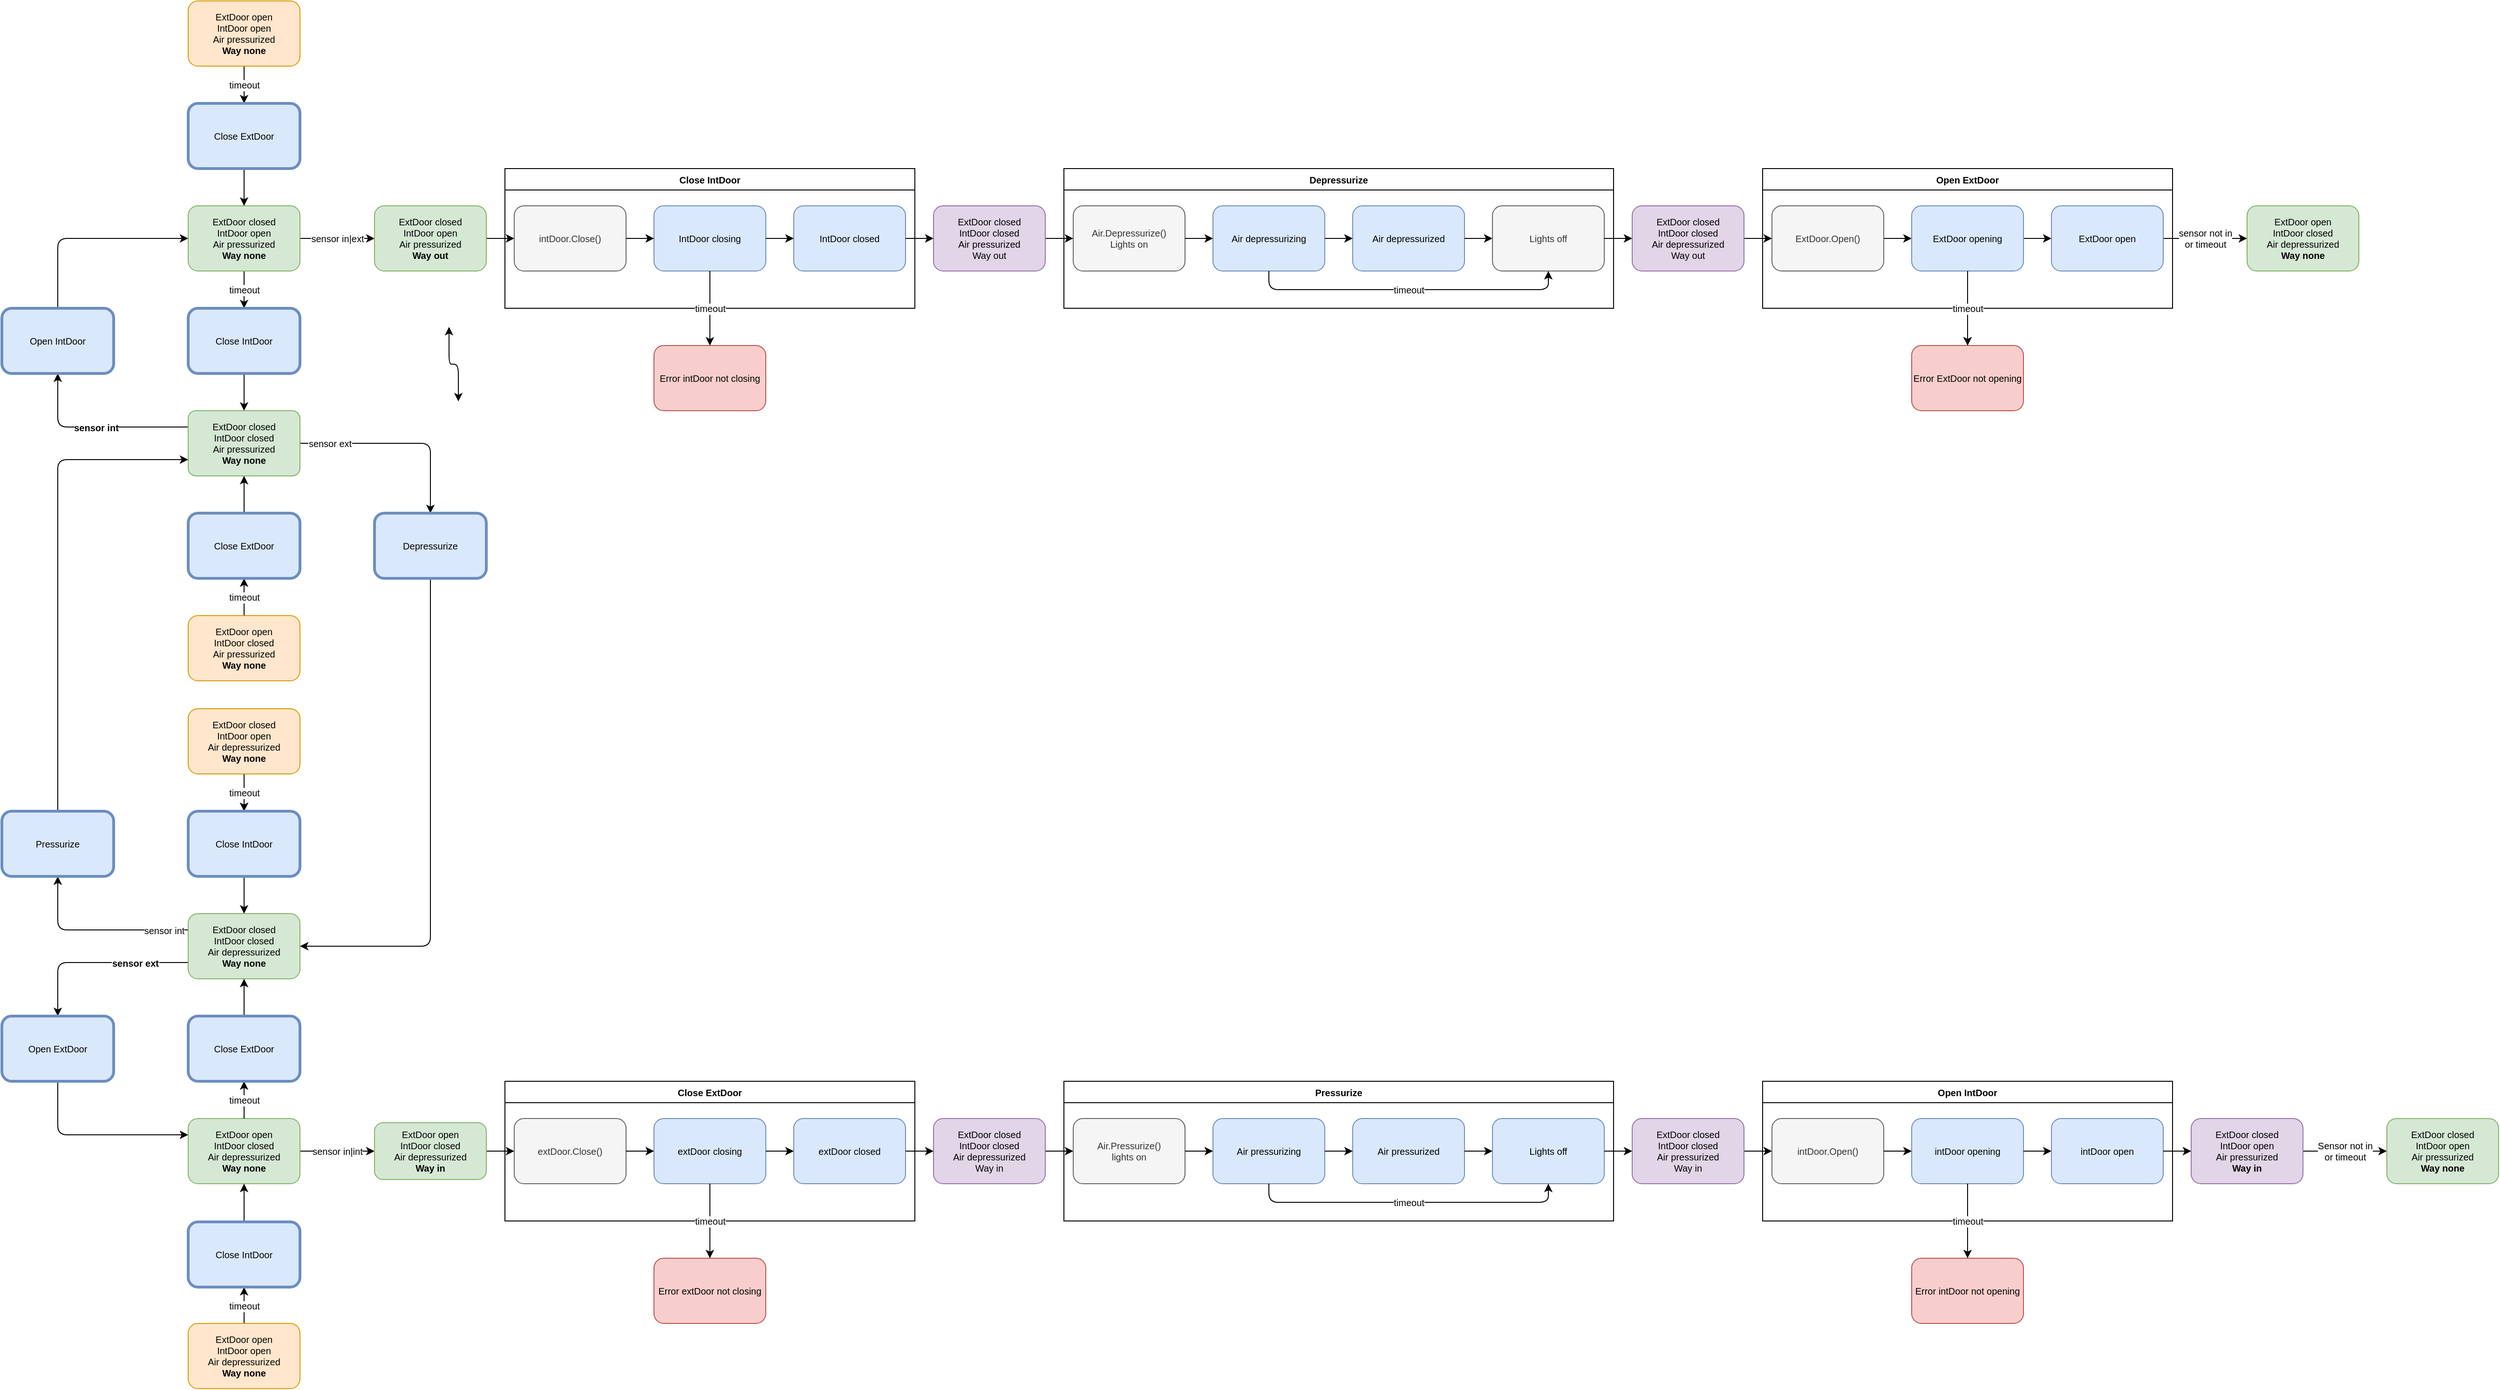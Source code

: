 <mxfile>
    <diagram id="YbJ1rBWKR_pdyxd1Jkg7" name="Page-1">
        <mxGraphModel dx="2795" dy="677" grid="1" gridSize="10" guides="1" tooltips="1" connect="1" arrows="1" fold="1" page="1" pageScale="1" pageWidth="1600" pageHeight="900" math="0" shadow="0">
            <root>
                <mxCell id="0"/>
                <mxCell id="1" parent="0"/>
                <mxCell id="242" value="timeout" style="edgeStyle=none;html=1;strokeColor=default;fontSize=10;startArrow=none;startFill=0;" edge="1" parent="1" source="2" target="241">
                    <mxGeometry relative="1" as="geometry"/>
                </mxCell>
                <mxCell id="245" value="&lt;span&gt;sensor in|ext&lt;/span&gt;" style="edgeStyle=orthogonalEdgeStyle;html=1;entryX=0;entryY=0.5;entryDx=0;entryDy=0;strokeColor=default;fontSize=10;startArrow=none;startFill=0;fontStyle=0" edge="1" parent="1" source="2" target="82">
                    <mxGeometry relative="1" as="geometry"/>
                </mxCell>
                <mxCell id="2" value="ExtDoor closed&lt;br style=&quot;font-size: 10px;&quot;&gt;IntDoor open&lt;br style=&quot;font-size: 10px;&quot;&gt;Air pressurized&lt;br&gt;&lt;b&gt;Way none&lt;/b&gt;" style="rounded=1;whiteSpace=wrap;html=1;fillColor=#d5e8d4;strokeColor=#82b366;fontSize=10;" vertex="1" parent="1">
                    <mxGeometry x="40" y="270" width="120" height="70" as="geometry"/>
                </mxCell>
                <mxCell id="197" value="sensor int" style="edgeStyle=orthogonalEdgeStyle;html=1;fontSize=10;startArrow=none;startFill=0;elbow=vertical;entryX=0.5;entryY=1;entryDx=0;entryDy=0;exitX=0;exitY=0.25;exitDx=0;exitDy=0;fontStyle=1" edge="1" parent="1" source="3" target="233">
                    <mxGeometry relative="1" as="geometry"/>
                </mxCell>
                <mxCell id="199" value="sensor ext" style="edgeStyle=orthogonalEdgeStyle;html=1;exitX=1;exitY=0.5;exitDx=0;exitDy=0;fontSize=10;startArrow=none;startFill=0;" edge="1" parent="1" source="3" target="232">
                    <mxGeometry x="-0.701" relative="1" as="geometry">
                        <mxPoint as="offset"/>
                    </mxGeometry>
                </mxCell>
                <mxCell id="3" value="ExtDoor closed&lt;br style=&quot;font-size: 10px;&quot;&gt;IntDoor closed&lt;br style=&quot;font-size: 10px;&quot;&gt;Air pressurized&lt;br&gt;&lt;b style=&quot;border-color: var(--border-color);&quot;&gt;Way none&lt;/b&gt;" style="rounded=1;whiteSpace=wrap;html=1;fillColor=#d5e8d4;strokeColor=#82b366;fontSize=10;arcSize=12;" vertex="1" parent="1">
                    <mxGeometry x="40" y="490" width="120" height="70" as="geometry"/>
                </mxCell>
                <mxCell id="201" value="sensor int" style="edgeStyle=orthogonalEdgeStyle;html=1;exitX=0;exitY=0.25;exitDx=0;exitDy=0;fontSize=10;startArrow=none;startFill=0;" edge="1" parent="1" source="4" target="222">
                    <mxGeometry x="-0.736" relative="1" as="geometry">
                        <mxPoint as="offset"/>
                    </mxGeometry>
                </mxCell>
                <mxCell id="202" value="sensor ext" style="edgeStyle=orthogonalEdgeStyle;html=1;fontSize=10;startArrow=none;startFill=0;exitX=0;exitY=0.75;exitDx=0;exitDy=0;fontStyle=1" edge="1" parent="1" source="4" target="225">
                    <mxGeometry x="-0.418" relative="1" as="geometry">
                        <mxPoint as="offset"/>
                    </mxGeometry>
                </mxCell>
                <mxCell id="4" value="ExtDoor closed&lt;br style=&quot;font-size: 10px;&quot;&gt;IntDoor closed&lt;br style=&quot;font-size: 10px;&quot;&gt;Air depressurized&lt;br&gt;&lt;b style=&quot;border-color: var(--border-color);&quot;&gt;Way none&lt;/b&gt;" style="rounded=1;whiteSpace=wrap;html=1;fillColor=#d5e8d4;strokeColor=#82b366;fontSize=10;" vertex="1" parent="1">
                    <mxGeometry x="40" y="1030" width="120" height="70" as="geometry"/>
                </mxCell>
                <mxCell id="158" value="&lt;span&gt;sensor in|int&lt;/span&gt;" style="html=1;fontSize=10;startArrow=none;startFill=0;elbow=vertical;edgeStyle=orthogonalEdgeStyle;fontStyle=0" edge="1" parent="1" source="5" target="156">
                    <mxGeometry relative="1" as="geometry">
                        <mxPoint x="220" y="1220" as="targetPoint"/>
                    </mxGeometry>
                </mxCell>
                <mxCell id="5" value="ExtDoor open&lt;br style=&quot;font-size: 10px;&quot;&gt;IntDoor closed&lt;br style=&quot;font-size: 10px;&quot;&gt;Air depressurized&lt;br&gt;&lt;b&gt;Way none&lt;/b&gt;" style="rounded=1;whiteSpace=wrap;html=1;fillColor=#d5e8d4;strokeColor=#82b366;fontSize=10;" vertex="1" parent="1">
                    <mxGeometry x="40" y="1250" width="120" height="70" as="geometry"/>
                </mxCell>
                <mxCell id="249" value="timeout" style="edgeStyle=orthogonalEdgeStyle;html=1;strokeColor=default;fontSize=10;startArrow=none;startFill=0;" edge="1" parent="1" source="6" target="248">
                    <mxGeometry relative="1" as="geometry"/>
                </mxCell>
                <mxCell id="6" value="ExtDoor open&lt;br style=&quot;font-size: 10px;&quot;&gt;IntDoor open&lt;br style=&quot;font-size: 10px;&quot;&gt;Air depressurized&lt;br&gt;&lt;b&gt;Way none&lt;/b&gt;" style="rounded=1;whiteSpace=wrap;html=1;fillColor=#ffe6cc;strokeColor=#d79b00;fontSize=10;" vertex="1" parent="1">
                    <mxGeometry x="40" y="1470" width="120" height="70" as="geometry"/>
                </mxCell>
                <mxCell id="257" value="timeout" style="edgeStyle=orthogonalEdgeStyle;html=1;strokeColor=default;fontSize=10;startArrow=none;startFill=0;elbow=vertical;" edge="1" parent="1" source="7" target="256">
                    <mxGeometry relative="1" as="geometry"/>
                </mxCell>
                <mxCell id="7" value="ExtDoor open&lt;br style=&quot;font-size: 10px;&quot;&gt;IntDoor closed&lt;br style=&quot;font-size: 10px;&quot;&gt;Air pressurized&lt;br&gt;&lt;b style=&quot;border-color: var(--border-color);&quot;&gt;Way none&lt;/b&gt;" style="rounded=1;whiteSpace=wrap;html=1;fillColor=#ffe6cc;strokeColor=#d79b00;fontSize=10;" vertex="1" parent="1">
                    <mxGeometry x="40" y="710" width="120" height="70" as="geometry"/>
                </mxCell>
                <mxCell id="260" value="" style="edgeStyle=orthogonalEdgeStyle;html=1;strokeColor=default;fontSize=10;startArrow=none;startFill=0;elbow=vertical;" edge="1" parent="1" source="9" target="259">
                    <mxGeometry relative="1" as="geometry"/>
                </mxCell>
                <mxCell id="295" value="timeout" style="edgeStyle=none;html=1;strokeColor=default;fontSize=10;startArrow=none;startFill=0;elbow=vertical;" edge="1" parent="1" source="9" target="259">
                    <mxGeometry relative="1" as="geometry"/>
                </mxCell>
                <mxCell id="9" value="ExtDoor closed&lt;br style=&quot;font-size: 10px;&quot;&gt;IntDoor open&lt;br style=&quot;font-size: 10px;&quot;&gt;Air depressurized&lt;br&gt;&lt;b style=&quot;border-color: var(--border-color);&quot;&gt;Way none&lt;/b&gt;" style="rounded=1;whiteSpace=wrap;html=1;fillColor=#ffe6cc;strokeColor=#d79b00;fontSize=10;" vertex="1" parent="1">
                    <mxGeometry x="40" y="810" width="120" height="70" as="geometry"/>
                </mxCell>
                <mxCell id="252" value="timeout" style="edgeStyle=orthogonalEdgeStyle;html=1;strokeColor=default;fontSize=10;startArrow=none;startFill=0;" edge="1" parent="1" source="10" target="251">
                    <mxGeometry relative="1" as="geometry"/>
                </mxCell>
                <mxCell id="10" value="ExtDoor open&lt;br style=&quot;font-size: 10px;&quot;&gt;IntDoor open&lt;br style=&quot;font-size: 10px;&quot;&gt;Air pressurized&lt;br&gt;&lt;b style=&quot;border-color: var(--border-color);&quot;&gt;Way none&lt;/b&gt;" style="rounded=1;whiteSpace=wrap;html=1;fillColor=#ffe6cc;strokeColor=#d79b00;fontSize=10;" vertex="1" parent="1">
                    <mxGeometry x="40" y="50" width="120" height="70" as="geometry"/>
                </mxCell>
                <mxCell id="90" style="edgeStyle=elbowEdgeStyle;elbow=vertical;html=1;fontSize=10;" edge="1" parent="1" source="14">
                    <mxGeometry relative="1" as="geometry">
                        <mxPoint x="320" y="310" as="targetPoint"/>
                    </mxGeometry>
                </mxCell>
                <mxCell id="94" value="" style="edgeStyle=elbowEdgeStyle;elbow=vertical;html=1;fontSize=10;startArrow=classic;startFill=1;" edge="1" parent="1" target="14">
                    <mxGeometry relative="1" as="geometry">
                        <mxPoint x="320" y="310" as="sourcePoint"/>
                    </mxGeometry>
                </mxCell>
                <mxCell id="86" style="edgeStyle=elbowEdgeStyle;html=1;fontSize=10;" edge="1" parent="1" source="82" target="71">
                    <mxGeometry relative="1" as="geometry"/>
                </mxCell>
                <mxCell id="82" value="ExtDoor closed&lt;br style=&quot;border-color: var(--border-color);&quot;&gt;IntDoor open&lt;br style=&quot;border-color: var(--border-color);&quot;&gt;Air pressurized&lt;br&gt;&lt;b&gt;Way out&lt;/b&gt;" style="rounded=1;whiteSpace=wrap;html=1;fillColor=#d5e8d4;strokeColor=#82b366;fontSize=10;" vertex="1" parent="1">
                    <mxGeometry x="240" y="270" width="120" height="70" as="geometry"/>
                </mxCell>
                <mxCell id="96" value="" style="edgeStyle=elbowEdgeStyle;elbow=vertical;html=1;fontSize=10;startArrow=classic;startFill=1;" edge="1" parent="1" source="15">
                    <mxGeometry relative="1" as="geometry">
                        <mxPoint x="330" y="480" as="sourcePoint"/>
                        <mxPoint x="320" y="400" as="targetPoint"/>
                    </mxGeometry>
                </mxCell>
                <mxCell id="115" value="sensor not in&lt;br&gt;or timeout" style="edgeStyle=elbowEdgeStyle;elbow=vertical;html=1;fontSize=10;startArrow=none;startFill=0;" edge="1" parent="1" source="110" target="114">
                    <mxGeometry relative="1" as="geometry"/>
                </mxCell>
                <mxCell id="114" value="ExtDoor open&lt;br style=&quot;border-color: var(--border-color);&quot;&gt;IntDoor closed&lt;br style=&quot;border-color: var(--border-color);&quot;&gt;Air depressurized&lt;br style=&quot;border-color: var(--border-color);&quot;&gt;&lt;b style=&quot;border-color: var(--border-color);&quot;&gt;Way none&lt;/b&gt;" style="rounded=1;whiteSpace=wrap;html=1;fillColor=#d5e8d4;strokeColor=#82b366;fontSize=10;" vertex="1" parent="1">
                    <mxGeometry x="2250" y="270" width="120" height="70" as="geometry"/>
                </mxCell>
                <mxCell id="195" value="" style="edgeStyle=orthogonalEdgeStyle;html=1;fontSize=10;startArrow=none;startFill=0;elbow=vertical;" edge="1" parent="1" source="156" target="162">
                    <mxGeometry relative="1" as="geometry"/>
                </mxCell>
                <mxCell id="156" value="ExtDoor open&lt;br style=&quot;border-color: var(--border-color);&quot;&gt;IntDoor closed&lt;br style=&quot;border-color: var(--border-color);&quot;&gt;Air depressurized&lt;br style=&quot;border-color: var(--border-color);&quot;&gt;&lt;b&gt;Way in&lt;/b&gt;" style="rounded=1;whiteSpace=wrap;html=1;fillColor=#d5e8d4;strokeColor=#82b366;fontSize=10;" vertex="1" parent="1">
                    <mxGeometry x="240" y="1254.5" width="120" height="61" as="geometry"/>
                </mxCell>
                <mxCell id="181" value="&lt;span style=&quot;background-color: rgb(251, 251, 251);&quot;&gt;Sensor not in&lt;br&gt;or timeout&lt;br&gt;&lt;/span&gt;" style="elbow=vertical;html=1;fontSize=10;startArrow=none;startFill=0;entryX=0;entryY=0.5;entryDx=0;entryDy=0;exitX=1;exitY=0.5;exitDx=0;exitDy=0;" edge="1" source="184" target="292" parent="1">
                    <mxGeometry relative="1" as="geometry"/>
                </mxCell>
                <mxCell id="184" value="ExtDoor closed&lt;br style=&quot;border-color: var(--border-color);&quot;&gt;IntDoor open&lt;br style=&quot;border-color: var(--border-color);&quot;&gt;Air pressurized&lt;br style=&quot;border-color: var(--border-color);&quot;&gt;&lt;b style=&quot;border-color: var(--border-color);&quot;&gt;Way in&lt;/b&gt;" style="rounded=1;whiteSpace=wrap;html=1;fillColor=#e1d5e7;strokeColor=#9673a6;fontSize=10;" vertex="1" parent="1">
                    <mxGeometry x="2190" y="1250" width="120" height="70" as="geometry"/>
                </mxCell>
                <mxCell id="205" value="timeout" style="edgeStyle=orthogonalEdgeStyle;html=1;fontSize=10;startArrow=none;startFill=0;elbow=vertical;" edge="1" parent="1" source="5" target="210">
                    <mxGeometry relative="1" as="geometry">
                        <mxPoint x="100" y="1230" as="sourcePoint"/>
                        <mxPoint x="250" y="1260.043" as="targetPoint"/>
                        <Array as="points"/>
                    </mxGeometry>
                </mxCell>
                <mxCell id="209" value="" style="edgeStyle=elbowEdgeStyle;elbow=vertical;html=1;fontSize=10;startArrow=none;startFill=0;" edge="1" source="210" target="4" parent="1">
                    <mxGeometry relative="1" as="geometry">
                        <mxPoint x="930" y="1520" as="targetPoint"/>
                    </mxGeometry>
                </mxCell>
                <mxCell id="210" value="Close ExtDoor" style="rounded=1;whiteSpace=wrap;html=1;fillColor=#dae8fc;strokeColor=#6c8ebf;fontSize=10;strokeWidth=3;perimeterSpacing=0;glass=0;shadow=0;" vertex="1" parent="1">
                    <mxGeometry x="40" y="1140" width="120" height="70" as="geometry"/>
                </mxCell>
                <mxCell id="211" value="" style="edgeStyle=elbowEdgeStyle;elbow=vertical;html=1;fontSize=10;startArrow=none;startFill=0;" edge="1" target="213" parent="1">
                    <mxGeometry relative="1" as="geometry">
                        <mxPoint x="690" y="1165.263" as="sourcePoint"/>
                    </mxGeometry>
                </mxCell>
                <mxCell id="268" style="edgeStyle=orthogonalEdgeStyle;html=1;exitX=0.5;exitY=0;exitDx=0;exitDy=0;entryX=0;entryY=0.75;entryDx=0;entryDy=0;strokeColor=default;fontSize=10;startArrow=none;startFill=0;elbow=vertical;" edge="1" parent="1" source="222" target="3">
                    <mxGeometry relative="1" as="geometry"/>
                </mxCell>
                <mxCell id="222" value="&lt;span&gt;Pressurize&lt;/span&gt;" style="rounded=1;whiteSpace=wrap;html=1;fillColor=#dae8fc;strokeColor=#6c8ebf;fontSize=10;fontStyle=0;strokeWidth=3;perimeterSpacing=0;" vertex="1" parent="1">
                    <mxGeometry x="-160" y="920" width="120" height="70" as="geometry"/>
                </mxCell>
                <mxCell id="227" value="" style="edgeStyle=orthogonalEdgeStyle;html=1;fontSize=10;startArrow=none;startFill=0;exitX=0.5;exitY=1;exitDx=0;exitDy=0;entryX=0;entryY=0.25;entryDx=0;entryDy=0;" edge="1" parent="1" source="225" target="5">
                    <mxGeometry relative="1" as="geometry"/>
                </mxCell>
                <mxCell id="225" value="Open ExtDoor" style="rounded=1;whiteSpace=wrap;html=1;fillColor=#dae8fc;strokeColor=#6c8ebf;fontSize=10;strokeWidth=3;perimeterSpacing=0;" vertex="1" parent="1">
                    <mxGeometry x="-160" y="1140" width="120" height="70" as="geometry"/>
                </mxCell>
                <mxCell id="231" value="Open ExtDoor" style="swimlane;whiteSpace=wrap;html=1;fontSize=10;" vertex="1" parent="1">
                    <mxGeometry x="1730" y="230" width="440" height="150" as="geometry">
                        <mxRectangle x="1320" y="225" width="110" height="30" as="alternateBounds"/>
                    </mxGeometry>
                </mxCell>
                <mxCell id="112" value="" style="edgeStyle=elbowEdgeStyle;elbow=vertical;html=1;fontSize=10;startArrow=none;startFill=0;" edge="1" parent="231" source="108" target="109">
                    <mxGeometry relative="1" as="geometry"/>
                </mxCell>
                <mxCell id="113" value="" style="edgeStyle=elbowEdgeStyle;elbow=vertical;html=1;fontSize=10;startArrow=none;startFill=0;" edge="1" parent="231" source="109" target="110">
                    <mxGeometry relative="1" as="geometry"/>
                </mxCell>
                <mxCell id="108" value="ExtDoor.Open()" style="rounded=1;whiteSpace=wrap;html=1;fillColor=#f5f5f5;strokeColor=#666666;fontSize=10;fontColor=#333333;" vertex="1" parent="231">
                    <mxGeometry x="10" y="40" width="120" height="70" as="geometry"/>
                </mxCell>
                <mxCell id="276" value="" style="edgeStyle=orthogonalEdgeStyle;html=1;strokeColor=default;fontSize=10;startArrow=none;startFill=0;elbow=vertical;" edge="1" parent="231" source="109" target="145">
                    <mxGeometry relative="1" as="geometry"/>
                </mxCell>
                <mxCell id="109" value="ExtDoor opening" style="rounded=1;whiteSpace=wrap;html=1;fillColor=#dae8fc;strokeColor=#6c8ebf;fontSize=10;" vertex="1" parent="231">
                    <mxGeometry x="160" y="40" width="120" height="70" as="geometry"/>
                </mxCell>
                <mxCell id="110" value="ExtDoor open" style="rounded=1;whiteSpace=wrap;html=1;fillColor=#dae8fc;strokeColor=#6c8ebf;fontSize=10;" vertex="1" parent="231">
                    <mxGeometry x="310" y="40" width="120" height="70" as="geometry"/>
                </mxCell>
                <mxCell id="145" value="Error ExtDoor not opening" style="rounded=1;whiteSpace=wrap;html=1;fillColor=#f8cecc;strokeColor=#b85450;fontSize=10;" vertex="1" parent="231">
                    <mxGeometry x="160" y="190" width="120" height="70" as="geometry"/>
                </mxCell>
                <mxCell id="146" value="timeout" style="edgeStyle=orthogonalEdgeStyle;html=1;fontSize=10;startArrow=none;startFill=0;elbow=vertical;" edge="1" parent="231" source="109" target="145">
                    <mxGeometry relative="1" as="geometry"/>
                </mxCell>
                <mxCell id="267" style="edgeStyle=orthogonalEdgeStyle;html=1;exitX=0.5;exitY=1;exitDx=0;exitDy=0;entryX=1;entryY=0.5;entryDx=0;entryDy=0;strokeColor=default;fontSize=10;startArrow=none;startFill=0;elbow=vertical;" edge="1" parent="1" source="232" target="4">
                    <mxGeometry relative="1" as="geometry"/>
                </mxCell>
                <mxCell id="232" value="Depressurize" style="rounded=1;whiteSpace=wrap;html=1;fillColor=#d5e8d4;strokeColor=#82b366;fontSize=10;" vertex="1" parent="1">
                    <mxGeometry x="240" y="600" width="120" height="70" as="geometry"/>
                </mxCell>
                <mxCell id="235" style="edgeStyle=orthogonalEdgeStyle;html=1;exitX=0.5;exitY=0;exitDx=0;exitDy=0;entryX=0;entryY=0.5;entryDx=0;entryDy=0;strokeColor=default;fontSize=10;startArrow=none;startFill=0;" edge="1" parent="1" source="233" target="2">
                    <mxGeometry relative="1" as="geometry"/>
                </mxCell>
                <mxCell id="233" value="&lt;span&gt;Open IntDoor&lt;/span&gt;" style="rounded=1;whiteSpace=wrap;html=1;fillColor=#d5e8d4;strokeColor=#82b366;fontSize=10;fontStyle=0" vertex="1" parent="1">
                    <mxGeometry x="-160" y="380" width="120" height="70" as="geometry"/>
                </mxCell>
                <mxCell id="236" value="Open IntDoor" style="swimlane;whiteSpace=wrap;html=1;fontSize=10;" vertex="1" parent="1">
                    <mxGeometry x="1730" y="1210" width="440" height="150" as="geometry">
                        <mxRectangle x="1480" y="1210" width="100" height="30" as="alternateBounds"/>
                    </mxGeometry>
                </mxCell>
                <mxCell id="177" value="intDoor.Open()" style="rounded=1;whiteSpace=wrap;html=1;fontSize=10;fillColor=#f5f5f5;fontColor=#333333;strokeColor=#666666;" vertex="1" parent="236">
                    <mxGeometry x="10" y="40" width="120" height="70" as="geometry"/>
                </mxCell>
                <mxCell id="180" value="intDoor opening" style="rounded=1;whiteSpace=wrap;html=1;fillColor=#dae8fc;strokeColor=#6c8ebf;fontSize=10;" vertex="1" parent="236">
                    <mxGeometry x="160" y="40" width="120" height="70" as="geometry"/>
                </mxCell>
                <mxCell id="183" value="intDoor open" style="rounded=1;whiteSpace=wrap;html=1;fillColor=#dae8fc;strokeColor=#6c8ebf;fontSize=10;" vertex="1" parent="236">
                    <mxGeometry x="310" y="40" width="120" height="70" as="geometry"/>
                </mxCell>
                <mxCell id="193" value="Error intDoor not opening" style="rounded=1;whiteSpace=wrap;html=1;fillColor=#f8cecc;strokeColor=#b85450;fontSize=10;" vertex="1" parent="236">
                    <mxGeometry x="160" y="190" width="120" height="70" as="geometry"/>
                </mxCell>
                <mxCell id="176" value="" style="edgeStyle=elbowEdgeStyle;elbow=vertical;html=1;fontSize=10;startArrow=none;startFill=0;" edge="1" source="177" target="180" parent="236">
                    <mxGeometry relative="1" as="geometry"/>
                </mxCell>
                <mxCell id="178" value="" style="edgeStyle=elbowEdgeStyle;elbow=vertical;html=1;fontSize=10;startArrow=none;startFill=0;" edge="1" source="180" target="183" parent="236">
                    <mxGeometry relative="1" as="geometry"/>
                </mxCell>
                <mxCell id="179" value="timeout" style="html=1;fontSize=10;startArrow=none;startFill=0;elbow=vertical;" edge="1" source="180" target="193" parent="236">
                    <mxGeometry relative="1" as="geometry"/>
                </mxCell>
                <mxCell id="240" value="Close ExtDoor" style="swimlane;whiteSpace=wrap;html=1;fontSize=10;" vertex="1" parent="1">
                    <mxGeometry x="380" y="1210" width="440" height="150" as="geometry">
                        <mxRectangle x="410" y="1210" width="110" height="30" as="alternateBounds"/>
                    </mxGeometry>
                </mxCell>
                <mxCell id="162" value="extDoor.Close()" style="rounded=1;whiteSpace=wrap;html=1;fillColor=#f5f5f5;strokeColor=#666666;fontSize=10;fontColor=#333333;" vertex="1" parent="240">
                    <mxGeometry x="10" y="40" width="120" height="70" as="geometry"/>
                </mxCell>
                <mxCell id="165" value="extDoor closing" style="rounded=1;whiteSpace=wrap;html=1;fillColor=#dae8fc;strokeColor=#6c8ebf;fontSize=10;" vertex="1" parent="240">
                    <mxGeometry x="160" y="40" width="120" height="70" as="geometry"/>
                </mxCell>
                <mxCell id="167" value="extDoor closed" style="rounded=1;whiteSpace=wrap;html=1;fillColor=#dae8fc;strokeColor=#6c8ebf;fontSize=10;" vertex="1" parent="240">
                    <mxGeometry x="310" y="40" width="120" height="70" as="geometry"/>
                </mxCell>
                <mxCell id="160" value="" style="edgeStyle=elbowEdgeStyle;elbow=vertical;html=1;fontSize=10;startArrow=none;startFill=0;" edge="1" source="162" target="165" parent="240">
                    <mxGeometry relative="1" as="geometry"/>
                </mxCell>
                <mxCell id="163" value="" style="edgeStyle=elbowEdgeStyle;elbow=vertical;html=1;fontSize=10;startArrow=none;startFill=0;" edge="1" source="165" target="167" parent="240">
                    <mxGeometry relative="1" as="geometry"/>
                </mxCell>
                <mxCell id="243" value="" style="edgeStyle=none;html=1;strokeColor=default;fontSize=10;startArrow=none;startFill=0;" edge="1" parent="1" source="241" target="3">
                    <mxGeometry relative="1" as="geometry"/>
                </mxCell>
                <mxCell id="241" value="Close IntDoor" style="rounded=1;whiteSpace=wrap;html=1;fillColor=#d5e8d4;strokeColor=#82b366;fontSize=10;" vertex="1" parent="1">
                    <mxGeometry x="40" y="380" width="120" height="70" as="geometry"/>
                </mxCell>
                <mxCell id="247" value="Close IntDoor" style="swimlane;whiteSpace=wrap;html=1;fontSize=10;" vertex="1" parent="1">
                    <mxGeometry x="380" y="230" width="440" height="150" as="geometry"/>
                </mxCell>
                <mxCell id="71" value="intDoor.Close()" style="rounded=1;whiteSpace=wrap;html=1;fillColor=#f5f5f5;strokeColor=#666666;fontSize=10;fontColor=#333333;" vertex="1" parent="247">
                    <mxGeometry x="10" y="40" width="120" height="70" as="geometry"/>
                </mxCell>
                <mxCell id="98" value="IntDoor closing" style="rounded=1;whiteSpace=wrap;html=1;fillColor=#dae8fc;strokeColor=#6c8ebf;fontSize=10;" vertex="1" parent="247">
                    <mxGeometry x="160" y="40" width="120" height="70" as="geometry"/>
                </mxCell>
                <mxCell id="100" value="IntDoor closed" style="rounded=1;whiteSpace=wrap;html=1;fillColor=#dae8fc;strokeColor=#6c8ebf;fontSize=10;" vertex="1" parent="247">
                    <mxGeometry x="310" y="40" width="120" height="70" as="geometry"/>
                </mxCell>
                <mxCell id="138" value="Error intDoor not closing" style="rounded=1;whiteSpace=wrap;html=1;fillColor=#f8cecc;strokeColor=#b85450;fontSize=10;" vertex="1" parent="247">
                    <mxGeometry x="160" y="190" width="120" height="70" as="geometry"/>
                </mxCell>
                <mxCell id="99" value="" style="edgeStyle=elbowEdgeStyle;elbow=vertical;html=1;fontSize=10;startArrow=none;startFill=0;" edge="1" parent="247" source="71" target="98">
                    <mxGeometry relative="1" as="geometry"/>
                </mxCell>
                <mxCell id="101" value="" style="edgeStyle=elbowEdgeStyle;elbow=vertical;html=1;fontSize=10;startArrow=none;startFill=0;" edge="1" parent="247" source="98" target="100">
                    <mxGeometry relative="1" as="geometry"/>
                </mxCell>
                <mxCell id="140" value="timeout" style="edgeStyle=none;html=1;fontSize=10;startArrow=none;startFill=0;elbow=vertical;" edge="1" parent="247" source="98" target="138">
                    <mxGeometry relative="1" as="geometry"/>
                </mxCell>
                <mxCell id="250" value="" style="edgeStyle=orthogonalEdgeStyle;html=1;strokeColor=default;fontSize=10;startArrow=none;startFill=0;" edge="1" parent="1" source="248" target="5">
                    <mxGeometry relative="1" as="geometry"/>
                </mxCell>
                <mxCell id="248" value="Close IntDoor" style="rounded=1;whiteSpace=wrap;html=1;fillColor=#dae8fc;strokeColor=#6c8ebf;fontSize=10;strokeWidth=3;perimeterSpacing=0;" vertex="1" parent="1">
                    <mxGeometry x="40" y="1361" width="120" height="70" as="geometry"/>
                </mxCell>
                <mxCell id="253" value="" style="edgeStyle=orthogonalEdgeStyle;html=1;strokeColor=default;fontSize=10;startArrow=none;startFill=0;" edge="1" parent="1" source="251" target="2">
                    <mxGeometry relative="1" as="geometry"/>
                </mxCell>
                <mxCell id="251" value="Close ExtDoor" style="rounded=1;whiteSpace=wrap;html=1;fillColor=#d5e8d4;strokeColor=#82b366;fontSize=10;" vertex="1" parent="1">
                    <mxGeometry x="40" y="160" width="120" height="70" as="geometry"/>
                </mxCell>
                <mxCell id="258" value="" style="edgeStyle=orthogonalEdgeStyle;html=1;strokeColor=default;fontSize=10;startArrow=none;startFill=0;elbow=vertical;" edge="1" parent="1" source="256" target="3">
                    <mxGeometry relative="1" as="geometry"/>
                </mxCell>
                <mxCell id="256" value="Close ExtDoor" style="rounded=1;whiteSpace=wrap;html=1;fillColor=#d5e8d4;strokeColor=#82b366;fontSize=10;" vertex="1" parent="1">
                    <mxGeometry x="40" y="600" width="120" height="70" as="geometry"/>
                </mxCell>
                <mxCell id="261" value="" style="edgeStyle=orthogonalEdgeStyle;html=1;strokeColor=default;fontSize=10;startArrow=none;startFill=0;elbow=vertical;" edge="1" parent="1" source="259" target="4">
                    <mxGeometry relative="1" as="geometry"/>
                </mxCell>
                <mxCell id="259" value="Close IntDoor" style="rounded=1;whiteSpace=wrap;html=1;fillColor=#dae8fc;strokeColor=#6c8ebf;fontSize=10;strokeWidth=3;perimeterSpacing=0;" vertex="1" parent="1">
                    <mxGeometry x="40" y="920" width="120" height="70" as="geometry"/>
                </mxCell>
                <mxCell id="269" value="Depressurize" style="swimlane;whiteSpace=wrap;html=1;fontSize=10;" vertex="1" parent="1">
                    <mxGeometry x="980" y="230" width="590" height="150" as="geometry"/>
                </mxCell>
                <mxCell id="102" value="Air.Depressurize()&lt;br&gt;Lights on" style="rounded=1;whiteSpace=wrap;html=1;fillColor=#f5f5f5;strokeColor=#666666;fontSize=10;fontColor=#333333;" vertex="1" parent="269">
                    <mxGeometry x="10" y="40" width="120" height="70" as="geometry"/>
                </mxCell>
                <mxCell id="103" value="Air depressurizing" style="rounded=1;whiteSpace=wrap;html=1;fillColor=#dae8fc;strokeColor=#6c8ebf;fontSize=10;" vertex="1" parent="269">
                    <mxGeometry x="160" y="40" width="120" height="70" as="geometry"/>
                </mxCell>
                <mxCell id="104" value="Air depressurized" style="rounded=1;whiteSpace=wrap;html=1;fillColor=#dae8fc;strokeColor=#6c8ebf;fontSize=10;" vertex="1" parent="269">
                    <mxGeometry x="310" y="40" width="120" height="70" as="geometry"/>
                </mxCell>
                <mxCell id="264" value="Lights off" style="rounded=1;whiteSpace=wrap;html=1;fillColor=#f5f5f5;strokeColor=#666666;fontSize=10;fontColor=#333333;" vertex="1" parent="269">
                    <mxGeometry x="460" y="40" width="120" height="70" as="geometry"/>
                </mxCell>
                <mxCell id="106" value="" style="edgeStyle=elbowEdgeStyle;elbow=vertical;html=1;fontSize=10;startArrow=none;startFill=0;" edge="1" parent="269" source="102" target="103">
                    <mxGeometry relative="1" as="geometry"/>
                </mxCell>
                <mxCell id="107" value="" style="edgeStyle=elbowEdgeStyle;elbow=vertical;html=1;fontSize=10;startArrow=none;startFill=0;" edge="1" parent="269" source="103" target="104">
                    <mxGeometry relative="1" as="geometry"/>
                </mxCell>
                <mxCell id="265" value="" style="edgeStyle=orthogonalEdgeStyle;html=1;strokeColor=default;fontSize=10;startArrow=none;startFill=0;elbow=vertical;" edge="1" parent="269" source="104" target="264">
                    <mxGeometry relative="1" as="geometry"/>
                </mxCell>
                <mxCell id="144" value="timeout" style="edgeStyle=orthogonalEdgeStyle;html=1;fontSize=10;startArrow=none;startFill=0;strokeColor=default;exitX=0.5;exitY=1;exitDx=0;exitDy=0;elbow=vertical;entryX=0.5;entryY=1;entryDx=0;entryDy=0;" edge="1" parent="269" source="103" target="264">
                    <mxGeometry relative="1" as="geometry">
                        <mxPoint x="430" as="targetPoint"/>
                        <Array as="points">
                            <mxPoint x="220" y="130"/>
                            <mxPoint x="520" y="130"/>
                        </Array>
                    </mxGeometry>
                </mxCell>
                <mxCell id="270" value="Pressurize" style="swimlane;whiteSpace=wrap;html=1;fontSize=10;" vertex="1" parent="1">
                    <mxGeometry x="980" y="1210" width="590" height="150" as="geometry">
                        <mxRectangle x="870" y="1210" width="90" height="30" as="alternateBounds"/>
                    </mxGeometry>
                </mxCell>
                <mxCell id="170" value="Air.Pressurize()&lt;br&gt;lights on" style="rounded=1;whiteSpace=wrap;html=1;fillColor=#f5f5f5;strokeColor=#666666;fontSize=10;fontColor=#333333;" vertex="1" parent="270">
                    <mxGeometry x="10" y="40" width="120" height="70" as="geometry"/>
                </mxCell>
                <mxCell id="173" value="Air pressurizing" style="rounded=1;whiteSpace=wrap;html=1;fillColor=#dae8fc;strokeColor=#6c8ebf;fontSize=10;" vertex="1" parent="270">
                    <mxGeometry x="160" y="40" width="120" height="70" as="geometry"/>
                </mxCell>
                <mxCell id="175" value="Air pressurized" style="rounded=1;whiteSpace=wrap;html=1;fillColor=#dae8fc;strokeColor=#6c8ebf;fontSize=10;" vertex="1" parent="270">
                    <mxGeometry x="310" y="40" width="120" height="70" as="geometry"/>
                </mxCell>
                <mxCell id="262" value="Lights off" style="rounded=1;whiteSpace=wrap;html=1;fillColor=#dae8fc;strokeColor=#6c8ebf;fontSize=10;" vertex="1" parent="270">
                    <mxGeometry x="460" y="40" width="120" height="70" as="geometry"/>
                </mxCell>
                <mxCell id="168" value="" style="edgeStyle=elbowEdgeStyle;elbow=vertical;html=1;fontSize=10;startArrow=none;startFill=0;" edge="1" source="170" target="173" parent="270">
                    <mxGeometry relative="1" as="geometry"/>
                </mxCell>
                <mxCell id="171" value="" style="edgeStyle=elbowEdgeStyle;elbow=vertical;html=1;fontSize=10;startArrow=none;startFill=0;" edge="1" source="173" target="175" parent="270">
                    <mxGeometry relative="1" as="geometry"/>
                </mxCell>
                <mxCell id="172" value="timeout" style="html=1;fontSize=10;startArrow=none;startFill=0;elbow=vertical;edgeStyle=orthogonalEdgeStyle;entryX=0.5;entryY=1;entryDx=0;entryDy=0;exitX=0.5;exitY=1;exitDx=0;exitDy=0;" edge="1" source="173" target="262" parent="270">
                    <mxGeometry relative="1" as="geometry">
                        <Array as="points">
                            <mxPoint x="220" y="130"/>
                            <mxPoint x="520" y="130"/>
                        </Array>
                        <mxPoint as="offset"/>
                    </mxGeometry>
                </mxCell>
                <mxCell id="174" value="" style="edgeStyle=elbowEdgeStyle;elbow=vertical;html=1;fontSize=10;startArrow=none;startFill=0;" edge="1" source="175" target="262" parent="270">
                    <mxGeometry relative="1" as="geometry"/>
                </mxCell>
                <mxCell id="271" value="Close ExtDoor" style="rounded=1;whiteSpace=wrap;html=1;fillColor=#dae8fc;strokeColor=#6c8ebf;fontSize=10;strokeWidth=3;perimeterSpacing=0;" vertex="1" parent="1">
                    <mxGeometry x="40" y="160" width="120" height="70" as="geometry"/>
                </mxCell>
                <mxCell id="272" value="Close IntDoor" style="rounded=1;whiteSpace=wrap;html=1;fillColor=#dae8fc;strokeColor=#6c8ebf;fontSize=10;strokeWidth=3;perimeterSpacing=0;" vertex="1" parent="1">
                    <mxGeometry x="40" y="380" width="120" height="70" as="geometry"/>
                </mxCell>
                <mxCell id="273" value="&lt;span&gt;Open IntDoor&lt;/span&gt;" style="rounded=1;whiteSpace=wrap;html=1;fillColor=#dae8fc;strokeColor=#6c8ebf;fontSize=10;fontStyle=0;strokeWidth=3;perimeterSpacing=0;" vertex="1" parent="1">
                    <mxGeometry x="-160" y="380" width="120" height="70" as="geometry"/>
                </mxCell>
                <mxCell id="274" value="Close ExtDoor" style="rounded=1;whiteSpace=wrap;html=1;fillColor=#dae8fc;strokeColor=#6c8ebf;fontSize=10;strokeWidth=3;perimeterSpacing=0;" vertex="1" parent="1">
                    <mxGeometry x="40" y="600" width="120" height="70" as="geometry"/>
                </mxCell>
                <mxCell id="275" value="Depressurize" style="rounded=1;whiteSpace=wrap;html=1;fillColor=#dae8fc;strokeColor=#6c8ebf;fontSize=10;strokeWidth=3;perimeterSpacing=0;" vertex="1" parent="1">
                    <mxGeometry x="240" y="600" width="120" height="70" as="geometry"/>
                </mxCell>
                <mxCell id="187" value="Error extDoor not closing" style="rounded=1;whiteSpace=wrap;html=1;fillColor=#f8cecc;strokeColor=#b85450;fontSize=10;" vertex="1" parent="1">
                    <mxGeometry x="540" y="1400" width="120" height="70" as="geometry"/>
                </mxCell>
                <mxCell id="164" value="timeout" style="edgeStyle=none;html=1;fontSize=10;startArrow=none;startFill=0;elbow=vertical;" edge="1" source="165" target="187" parent="1">
                    <mxGeometry relative="1" as="geometry"/>
                </mxCell>
                <mxCell id="284" value="" style="edgeStyle=none;html=1;strokeColor=default;fontSize=10;startArrow=none;startFill=0;elbow=vertical;" edge="1" parent="1" source="279" target="102">
                    <mxGeometry relative="1" as="geometry"/>
                </mxCell>
                <mxCell id="279" value="ExtDoor closed&lt;br style=&quot;font-size: 10px;&quot;&gt;IntDoor closed&lt;br style=&quot;font-size: 10px;&quot;&gt;Air pressurized&lt;br&gt;Way out" style="rounded=1;whiteSpace=wrap;html=1;fillColor=#e1d5e7;strokeColor=#9673a6;fontSize=10;" vertex="1" parent="1">
                    <mxGeometry x="840" y="270" width="120" height="70" as="geometry"/>
                </mxCell>
                <mxCell id="286" value="" style="edgeStyle=none;html=1;strokeColor=default;fontSize=10;startArrow=none;startFill=0;elbow=vertical;" edge="1" parent="1" source="280" target="108">
                    <mxGeometry relative="1" as="geometry"/>
                </mxCell>
                <mxCell id="280" value="ExtDoor closed&lt;br style=&quot;font-size: 10px;&quot;&gt;IntDoor closed&lt;br style=&quot;font-size: 10px;&quot;&gt;Air depressurized&lt;br&gt;Way out" style="rounded=1;whiteSpace=wrap;html=1;fillColor=#e1d5e7;strokeColor=#9673a6;fontSize=10;" vertex="1" parent="1">
                    <mxGeometry x="1590" y="270" width="120" height="70" as="geometry"/>
                </mxCell>
                <mxCell id="290" value="" style="edgeStyle=none;html=1;strokeColor=default;fontSize=10;startArrow=none;startFill=0;elbow=vertical;" edge="1" parent="1" source="281" target="170">
                    <mxGeometry relative="1" as="geometry"/>
                </mxCell>
                <mxCell id="281" value="ExtDoor closed&lt;br style=&quot;font-size: 10px;&quot;&gt;IntDoor closed&lt;br style=&quot;font-size: 10px;&quot;&gt;Air depressurized&lt;br&gt;Way in" style="rounded=1;whiteSpace=wrap;html=1;fillColor=#e1d5e7;strokeColor=#9673a6;fontSize=10;" vertex="1" parent="1">
                    <mxGeometry x="840" y="1250" width="120" height="70" as="geometry"/>
                </mxCell>
                <mxCell id="283" value="" style="edgeStyle=none;html=1;strokeColor=default;fontSize=10;startArrow=none;startFill=0;elbow=vertical;" edge="1" parent="1" source="100" target="279">
                    <mxGeometry relative="1" as="geometry"/>
                </mxCell>
                <mxCell id="285" value="" style="edgeStyle=none;html=1;strokeColor=default;fontSize=10;startArrow=none;startFill=0;elbow=vertical;" edge="1" parent="1" source="264" target="280">
                    <mxGeometry relative="1" as="geometry"/>
                </mxCell>
                <mxCell id="288" value="" style="edgeStyle=none;html=1;strokeColor=default;fontSize=10;startArrow=none;startFill=0;elbow=vertical;" edge="1" parent="1" source="282" target="177">
                    <mxGeometry relative="1" as="geometry"/>
                </mxCell>
                <mxCell id="282" value="ExtDoor closed&lt;br style=&quot;font-size: 10px;&quot;&gt;IntDoor closed&lt;br style=&quot;font-size: 10px;&quot;&gt;Air pressurized&lt;br&gt;Way in" style="rounded=1;whiteSpace=wrap;html=1;fillColor=#e1d5e7;strokeColor=#9673a6;fontSize=10;" vertex="1" parent="1">
                    <mxGeometry x="1590" y="1250" width="120" height="70" as="geometry"/>
                </mxCell>
                <mxCell id="289" value="" style="edgeStyle=none;html=1;strokeColor=default;fontSize=10;startArrow=none;startFill=0;elbow=vertical;" edge="1" parent="1" source="262" target="282">
                    <mxGeometry relative="1" as="geometry"/>
                </mxCell>
                <mxCell id="291" value="" style="edgeStyle=none;html=1;strokeColor=default;fontSize=10;startArrow=none;startFill=0;elbow=vertical;" edge="1" parent="1" source="167" target="281">
                    <mxGeometry relative="1" as="geometry"/>
                </mxCell>
                <mxCell id="292" value="ExtDoor closed&lt;br style=&quot;border-color: var(--border-color);&quot;&gt;IntDoor open&lt;br style=&quot;border-color: var(--border-color);&quot;&gt;Air pressurized&lt;br style=&quot;border-color: var(--border-color);&quot;&gt;&lt;b style=&quot;border-color: var(--border-color);&quot;&gt;Way none&lt;/b&gt;" style="rounded=1;whiteSpace=wrap;html=1;fillColor=#d5e8d4;strokeColor=#82b366;fontSize=10;" vertex="1" parent="1">
                    <mxGeometry x="2400" y="1250" width="120" height="70" as="geometry"/>
                </mxCell>
                <mxCell id="293" value="" style="edgeStyle=none;html=1;strokeColor=default;fontSize=10;startArrow=none;startFill=0;elbow=vertical;" edge="1" parent="1" source="183" target="184">
                    <mxGeometry relative="1" as="geometry"/>
                </mxCell>
            </root>
        </mxGraphModel>
    </diagram>
</mxfile>